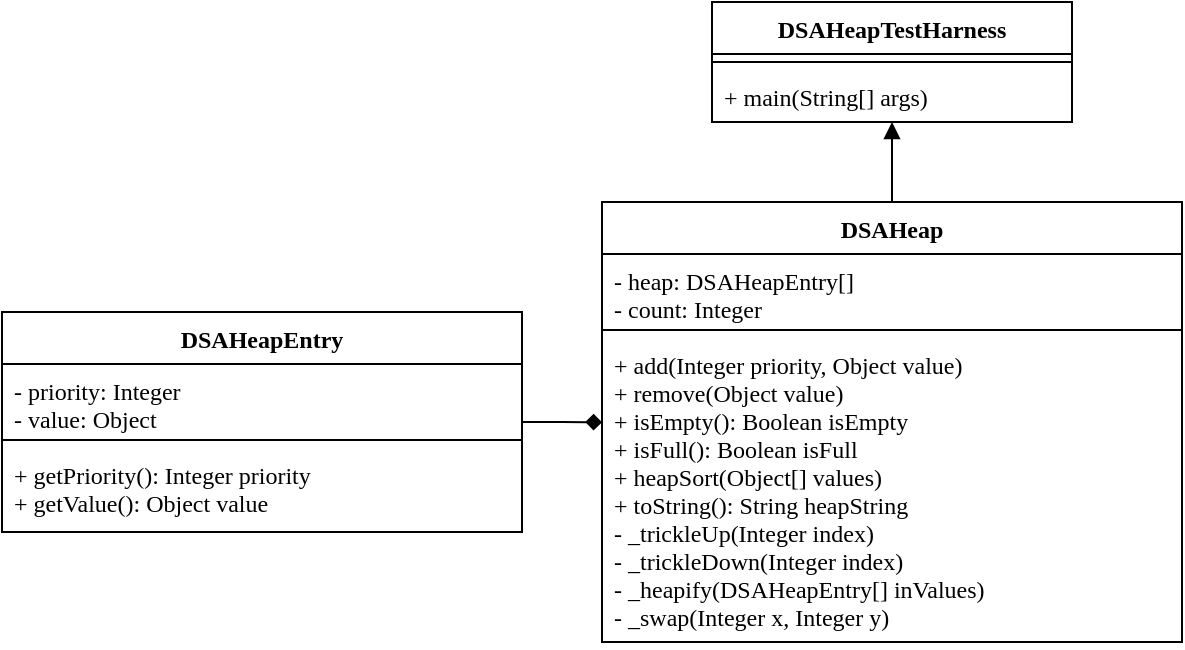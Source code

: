 <mxfile version="13.6.5">
    <diagram id="ZPsuMdpM2iTmiop0cyYe" name="Page-1">
        <mxGraphModel dx="2843" dy="1518" grid="1" gridSize="10" guides="1" tooltips="1" connect="1" arrows="1" fold="1" page="1" pageScale="1" pageWidth="800" pageHeight="800" math="0" shadow="0">
            <root>
                <mxCell id="0"/>
                <mxCell id="1" parent="0"/>
                <mxCell id="14" style="edgeStyle=orthogonalEdgeStyle;rounded=0;orthogonalLoop=1;jettySize=auto;html=1;entryX=0.5;entryY=1;entryDx=0;entryDy=0;entryPerimeter=0;fontFamily=Fira Code;endArrow=block;endFill=1;" parent="1" source="2" target="9" edge="1">
                    <mxGeometry relative="1" as="geometry"/>
                </mxCell>
                <mxCell id="16" style="edgeStyle=orthogonalEdgeStyle;rounded=0;orthogonalLoop=1;jettySize=auto;html=1;exitX=1;exitY=0.5;exitDx=0;exitDy=0;entryX=0;entryY=0.277;entryDx=0;entryDy=0;entryPerimeter=0;endArrow=diamond;endFill=1;" edge="1" parent="1" source="10" target="5">
                    <mxGeometry relative="1" as="geometry"/>
                </mxCell>
                <mxCell id="2" value="DSAHeap" style="swimlane;fontStyle=1;align=center;verticalAlign=top;childLayout=stackLayout;horizontal=1;startSize=26;horizontalStack=0;resizeParent=1;resizeParentMax=0;resizeLast=0;collapsible=1;marginBottom=0;fontFamily=Fira Code;" parent="1" vertex="1">
                    <mxGeometry x="405" y="340" width="290" height="220" as="geometry"/>
                </mxCell>
                <mxCell id="3" value="- heap: DSAHeapEntry[]&#10;- count: Integer" style="text;strokeColor=none;fillColor=none;align=left;verticalAlign=top;spacingLeft=4;spacingRight=4;overflow=hidden;rotatable=0;points=[[0,0.5],[1,0.5]];portConstraint=eastwest;fontFamily=Fira Code;" parent="2" vertex="1">
                    <mxGeometry y="26" width="290" height="34" as="geometry"/>
                </mxCell>
                <mxCell id="4" value="" style="line;strokeWidth=1;fillColor=none;align=left;verticalAlign=middle;spacingTop=-1;spacingLeft=3;spacingRight=3;rotatable=0;labelPosition=right;points=[];portConstraint=eastwest;" parent="2" vertex="1">
                    <mxGeometry y="60" width="290" height="8" as="geometry"/>
                </mxCell>
                <mxCell id="5" value="+ add(Integer priority, Object value)&#10;+ remove(Object value)&#10;+ isEmpty(): Boolean isEmpty&#10;+ isFull(): Boolean isFull&#10;+ heapSort(Object[] values)&#10;+ toString(): String heapString&#10;- _trickleUp(Integer index)&#10;- _trickleDown(Integer index)&#10;- _heapify(DSAHeapEntry[] inValues)&#10;- _swap(Integer x, Integer y)" style="text;strokeColor=none;fillColor=none;align=left;verticalAlign=top;spacingLeft=4;spacingRight=4;overflow=hidden;rotatable=0;points=[[0,0.5],[1,0.5]];portConstraint=eastwest;fontFamily=Fira Code;" parent="2" vertex="1">
                    <mxGeometry y="68" width="290" height="152" as="geometry"/>
                </mxCell>
                <mxCell id="6" value="DSAHeapTestHarness" style="swimlane;fontStyle=1;align=center;verticalAlign=top;childLayout=stackLayout;horizontal=1;startSize=26;horizontalStack=0;resizeParent=1;resizeParentMax=0;resizeLast=0;collapsible=1;marginBottom=0;fontFamily=Fira Code;" parent="1" vertex="1">
                    <mxGeometry x="460" y="240" width="180" height="60" as="geometry"/>
                </mxCell>
                <mxCell id="8" value="" style="line;strokeWidth=1;fillColor=none;align=left;verticalAlign=middle;spacingTop=-1;spacingLeft=3;spacingRight=3;rotatable=0;labelPosition=right;points=[];portConstraint=eastwest;" parent="6" vertex="1">
                    <mxGeometry y="26" width="180" height="8" as="geometry"/>
                </mxCell>
                <mxCell id="9" value="+ main(String[] args)" style="text;strokeColor=none;fillColor=none;align=left;verticalAlign=top;spacingLeft=4;spacingRight=4;overflow=hidden;rotatable=0;points=[[0,0.5],[1,0.5]];portConstraint=eastwest;fontFamily=Fira Code;" parent="6" vertex="1">
                    <mxGeometry y="34" width="180" height="26" as="geometry"/>
                </mxCell>
                <mxCell id="10" value="DSAHeapEntry" style="swimlane;fontStyle=1;align=center;verticalAlign=top;childLayout=stackLayout;horizontal=1;startSize=26;horizontalStack=0;resizeParent=1;resizeParentMax=0;resizeLast=0;collapsible=1;marginBottom=0;fontFamily=Fira Code;" parent="1" vertex="1">
                    <mxGeometry x="105" y="395" width="260" height="110" as="geometry"/>
                </mxCell>
                <mxCell id="11" value="- priority: Integer&#10;- value: Object" style="text;strokeColor=none;fillColor=none;align=left;verticalAlign=top;spacingLeft=4;spacingRight=4;overflow=hidden;rotatable=0;points=[[0,0.5],[1,0.5]];portConstraint=eastwest;fontFamily=Fira Code;" parent="10" vertex="1">
                    <mxGeometry y="26" width="260" height="34" as="geometry"/>
                </mxCell>
                <mxCell id="12" value="" style="line;strokeWidth=1;fillColor=none;align=left;verticalAlign=middle;spacingTop=-1;spacingLeft=3;spacingRight=3;rotatable=0;labelPosition=right;points=[];portConstraint=eastwest;" parent="10" vertex="1">
                    <mxGeometry y="60" width="260" height="8" as="geometry"/>
                </mxCell>
                <mxCell id="13" value="+ getPriority(): Integer priority&#10;+ getValue(): Object value&#10;" style="text;strokeColor=none;fillColor=none;align=left;verticalAlign=top;spacingLeft=4;spacingRight=4;overflow=hidden;rotatable=0;points=[[0,0.5],[1,0.5]];portConstraint=eastwest;fontFamily=Fira Code;" parent="10" vertex="1">
                    <mxGeometry y="68" width="260" height="42" as="geometry"/>
                </mxCell>
            </root>
        </mxGraphModel>
    </diagram>
</mxfile>